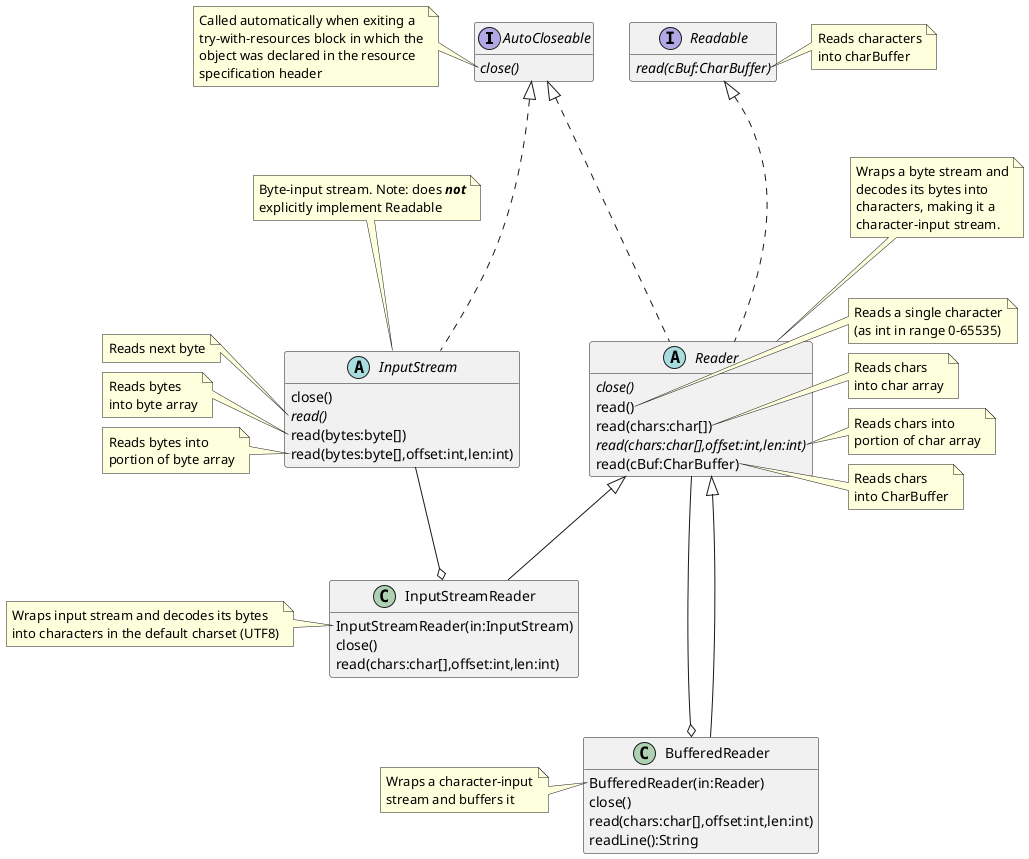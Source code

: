 @startuml
'https://plantuml.com/class-diagram

'Make public/private/etc show up as character rather than colored circle.
skinparam classAttributeIconSize 0

hide empty members

'interface Closeable {
'    close()
'}
'note left of Closeable::close()
'    Releases resources the object is
'    holding (such as open files)
'end note

interface AutoCloseable {
    {abstract} close()
}
note left of AutoCloseable::close()
    Called automatically when exiting a
    try-with-resources block in which the
    object was declared in the resource
    specification header
end note

interface Readable {
    {abstract} read(cBuf:CharBuffer)
}
note right of Readable::read(cBuf:CharBuffer)
    Reads characters
    into charBuffer
end note

abstract class InputStream {
'    InputStream()
'    ..
    close()
    {abstract} read()
    read(bytes:byte[])
    read(bytes:byte[],offset:int,len:int)
}
note top of InputStream
    Byte-input stream. Note: does <b><i>not</i></b>
    explicitly implement Readable
end note
note left of InputStream::read()
    Reads next byte
end note
note left of InputStream::read(bytes:byte[])
    Reads bytes
    into byte array
end note
note left of InputStream::read(bytes:byte[],offset:int,len:int)
    Reads bytes into
    portion of byte array
end note

abstract class Reader {
'    Reader()
'    ..
    {abstract} close()
    read()
    read(chars:char[])
    {abstract} read(chars:char[],offset:int,len:int)
    read(cBuf:CharBuffer)
}
note top of Reader
    Wraps a byte stream and
    decodes its bytes into
    characters, making it a
    character-input stream.
end note
note right of Reader::read()
    Reads a single character
    (as int in range 0-65535)
end note
note right of Reader::read(chars:char[])
    Reads chars
    into char array
end note
note right of Reader::read(chars:char[],offset:int,len:int)
    Reads chars into
    portion of char array
end note
note right of Reader::read(cBuf:CharBuffer)
    Reads chars
    into CharBuffer
end note

class InputStreamReader {
    InputStreamReader(in:InputStream)
    close()
'    read()
    read(chars:char[],offset:int,len:int)
}
note left of InputStreamReader::InputStreamReader(in:InputStream)
    Wraps input stream and decodes its bytes
    into characters in the default charset (UTF8)
end note
'note left of InputStreamReader::read()
'    Reads a single character
'end note
'note left of InputStreamReader::read(chars:char[],offset:int,len:int)
'    Reads characters into portion of char array
'end note

class BufferedReader {
    BufferedReader(in:Reader)
    close()
    read(chars:char[],offset:int,len:int)
    readLine():String
}
note left of BufferedReader::BufferedReader(in:Reader)
    Wraps a character-input
    stream and buffers it
end note

'Force AutoCloseable and Readable to same layer
AutoCloseable -[hidden] Readable

'Push InputStream down a layer
AutoCloseable --[hidden] Spacer1
Spacer1 --[hidden] InputStream
hide Spacer1

AutoCloseable <|.. InputStream
AutoCloseable <|.. Reader

'Push Reader down a layer
Readable --[hidden] Spacer2
Spacer2 --[hidden] Reader
hide Spacer2

Readable <|.. Reader

Reader <|-- InputStreamReader

'Stack InputStreamReader above BufferedReader
Reader --[hidden] Spacer3
Spacer3 --[hidden] BufferedReader
hide Spacer3

InputStream --o InputStreamReader
Reader --o BufferedReader
Reader <|-- BufferedReader




@enduml
